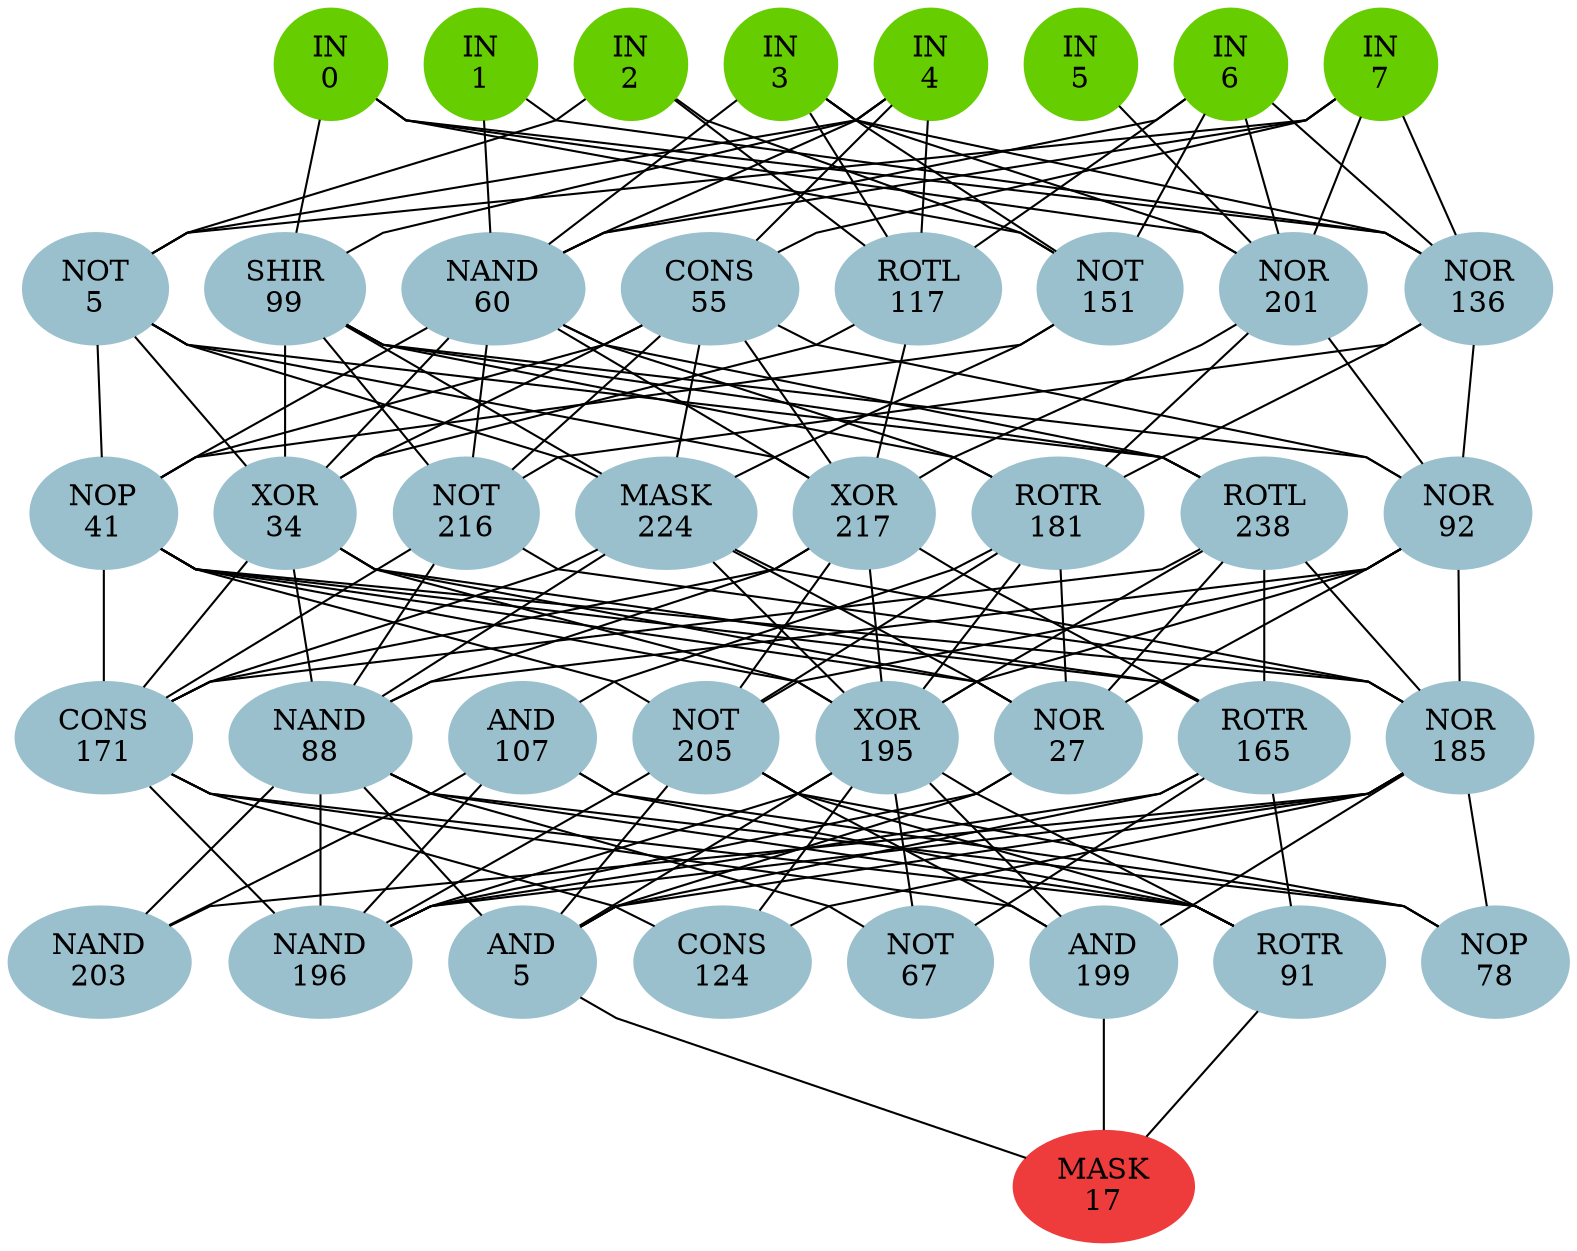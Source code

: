 graph EACircuit {
rankdir=BT;
ranksep=0.75;
ordering=out;
splines=polyline;
node [style=filled, color=lightblue2];

{ rank=same;
node [color=chartreuse3];
"-1_0"[label="IN\n0"];
node [color=chartreuse3];
"-1_1"[label="IN\n1"];
node [color=chartreuse3];
"-1_2"[label="IN\n2"];
node [color=chartreuse3];
"-1_3"[label="IN\n3"];
node [color=chartreuse3];
"-1_4"[label="IN\n4"];
node [color=chartreuse3];
"-1_5"[label="IN\n5"];
node [color=chartreuse3];
"-1_6"[label="IN\n6"];
node [color=chartreuse3];
"-1_7"[label="IN\n7"];
}
{ rank=same;
node [color=lightblue3];
"0_0"[label="NOT\n5"];
node [color=lightblue3];
"0_1"[label="SHIR\n99"];
node [color=lightblue3];
"0_2"[label="NAND\n60"];
node [color=lightblue3];
"0_3"[label="CONS\n55"];
node [color=lightblue3];
"0_4"[label="ROTL\n117"];
node [color=lightblue3];
"0_5"[label="NOT\n151"];
node [color=lightblue3];
"0_6"[label="NOR\n201"];
node [color=lightblue3];
"0_7"[label="NOR\n136"];
}
{ rank=same;
node [color=lightblue3];
"1_0"[label="NOP\n41"];
node [color=lightblue3];
"1_1"[label="XOR\n34"];
node [color=lightblue3];
"1_2"[label="NOT\n216"];
node [color=lightblue3];
"1_3"[label="MASK\n224"];
node [color=lightblue3];
"1_4"[label="XOR\n217"];
node [color=lightblue3];
"1_5"[label="ROTR\n181"];
node [color=lightblue3];
"1_6"[label="ROTL\n238"];
node [color=lightblue3];
"1_7"[label="NOR\n92"];
}
{ rank=same;
node [color=lightblue3];
"2_0"[label="CONS\n171"];
node [color=lightblue3];
"2_1"[label="NAND\n88"];
node [color=lightblue3];
"2_2"[label="AND\n107"];
node [color=lightblue3];
"2_3"[label="NOT\n205"];
node [color=lightblue3];
"2_4"[label="XOR\n195"];
node [color=lightblue3];
"2_5"[label="NOR\n27"];
node [color=lightblue3];
"2_6"[label="ROTR\n165"];
node [color=lightblue3];
"2_7"[label="NOR\n185"];
}
{ rank=same;
node [color=lightblue3];
"3_0"[label="NAND\n203"];
node [color=lightblue3];
"3_1"[label="NAND\n196"];
node [color=lightblue3];
"3_2"[label="AND\n5"];
node [color=lightblue3];
"3_3"[label="CONS\n124"];
node [color=lightblue3];
"3_4"[label="NOT\n67"];
node [color=lightblue3];
"3_5"[label="AND\n199"];
node [color=lightblue3];
"3_6"[label="ROTR\n91"];
node [color=lightblue3];
"3_7"[label="NOP\n78"];
}
{ rank=same;
node [color=brown2];
"4_0"[label="MASK\n17"];
}
edge[style=invis];
"-1_0" -- "-1_1" -- "-1_2" -- "-1_3" -- "-1_4" -- "-1_5" -- "-1_6" -- "-1_7";
"0_0" -- "0_1" -- "0_2" -- "0_3" -- "0_4" -- "0_5" -- "0_6" -- "0_7";
"1_0" -- "1_1" -- "1_2" -- "1_3" -- "1_4" -- "1_5" -- "1_6" -- "1_7";
"2_0" -- "2_1" -- "2_2" -- "2_3" -- "2_4" -- "2_5" -- "2_6" -- "2_7";
"3_0" -- "3_1" -- "3_2" -- "3_3" -- "3_4" -- "3_5" -- "3_6" -- "3_7";
"4_0" -- "4_0";
edge[style=solid];
"0_0" -- "-1_2";
"0_0" -- "-1_4";
"0_0" -- "-1_7";
"0_1" -- "-1_0";
"0_1" -- "-1_4";
"0_2" -- "-1_1";
"0_2" -- "-1_3";
"0_2" -- "-1_4";
"0_2" -- "-1_6";
"0_2" -- "-1_7";
"0_3" -- "-1_4";
"0_3" -- "-1_7";
"0_4" -- "-1_2";
"0_4" -- "-1_3";
"0_4" -- "-1_4";
"0_4" -- "-1_6";
"0_5" -- "-1_0";
"0_5" -- "-1_2";
"0_5" -- "-1_3";
"0_5" -- "-1_6";
"0_6" -- "-1_0";
"0_6" -- "-1_3";
"0_6" -- "-1_5";
"0_6" -- "-1_6";
"0_6" -- "-1_7";
"0_7" -- "-1_0";
"0_7" -- "-1_1";
"0_7" -- "-1_3";
"0_7" -- "-1_6";
"0_7" -- "-1_7";
"1_0" -- "0_0";
"1_0" -- "0_2";
"1_0" -- "0_3";
"1_0" -- "0_5";
"1_1" -- "0_0";
"1_1" -- "0_1";
"1_1" -- "0_2";
"1_1" -- "0_3";
"1_1" -- "0_4";
"1_2" -- "0_1";
"1_2" -- "0_2";
"1_2" -- "0_3";
"1_2" -- "0_7";
"1_3" -- "0_0";
"1_3" -- "0_1";
"1_3" -- "0_3";
"1_3" -- "0_5";
"1_4" -- "0_0";
"1_4" -- "0_2";
"1_4" -- "0_3";
"1_4" -- "0_4";
"1_4" -- "0_6";
"1_5" -- "0_1";
"1_5" -- "0_2";
"1_5" -- "0_6";
"1_5" -- "0_7";
"1_6" -- "0_0";
"1_6" -- "0_1";
"1_6" -- "0_2";
"1_7" -- "0_1";
"1_7" -- "0_3";
"1_7" -- "0_6";
"1_7" -- "0_7";
"2_0" -- "1_0";
"2_0" -- "1_1";
"2_0" -- "1_2";
"2_0" -- "1_3";
"2_0" -- "1_4";
"2_0" -- "1_6";
"2_1" -- "1_1";
"2_1" -- "1_2";
"2_1" -- "1_3";
"2_1" -- "1_4";
"2_1" -- "1_7";
"2_2" -- "1_5";
"2_3" -- "1_0";
"2_3" -- "1_4";
"2_3" -- "1_5";
"2_3" -- "1_7";
"2_4" -- "1_0";
"2_4" -- "1_1";
"2_4" -- "1_3";
"2_4" -- "1_4";
"2_4" -- "1_5";
"2_4" -- "1_6";
"2_4" -- "1_7";
"2_5" -- "1_0";
"2_5" -- "1_1";
"2_5" -- "1_3";
"2_5" -- "1_5";
"2_5" -- "1_6";
"2_5" -- "1_7";
"2_6" -- "1_0";
"2_6" -- "1_1";
"2_6" -- "1_4";
"2_6" -- "1_6";
"2_7" -- "1_0";
"2_7" -- "1_2";
"2_7" -- "1_3";
"2_7" -- "1_6";
"2_7" -- "1_7";
"3_0" -- "2_1";
"3_0" -- "2_2";
"3_0" -- "2_7";
"3_1" -- "2_0";
"3_1" -- "2_1";
"3_1" -- "2_2";
"3_1" -- "2_3";
"3_1" -- "2_4";
"3_1" -- "2_5";
"3_1" -- "2_6";
"3_1" -- "2_7";
"3_2" -- "2_1";
"3_2" -- "2_3";
"3_2" -- "2_4";
"3_2" -- "2_5";
"3_2" -- "2_6";
"3_2" -- "2_7";
"3_3" -- "2_0";
"3_3" -- "2_4";
"3_3" -- "2_7";
"3_4" -- "2_1";
"3_4" -- "2_4";
"3_4" -- "2_6";
"3_5" -- "2_0";
"3_5" -- "2_3";
"3_5" -- "2_4";
"3_5" -- "2_7";
"3_6" -- "2_0";
"3_6" -- "2_1";
"3_6" -- "2_2";
"3_6" -- "2_3";
"3_6" -- "2_4";
"3_6" -- "2_6";
"3_7" -- "2_1";
"3_7" -- "2_2";
"3_7" -- "2_3";
"3_7" -- "2_7";
"4_0" -- "3_2";
"4_0" -- "3_5";
"4_0" -- "3_6";
}
